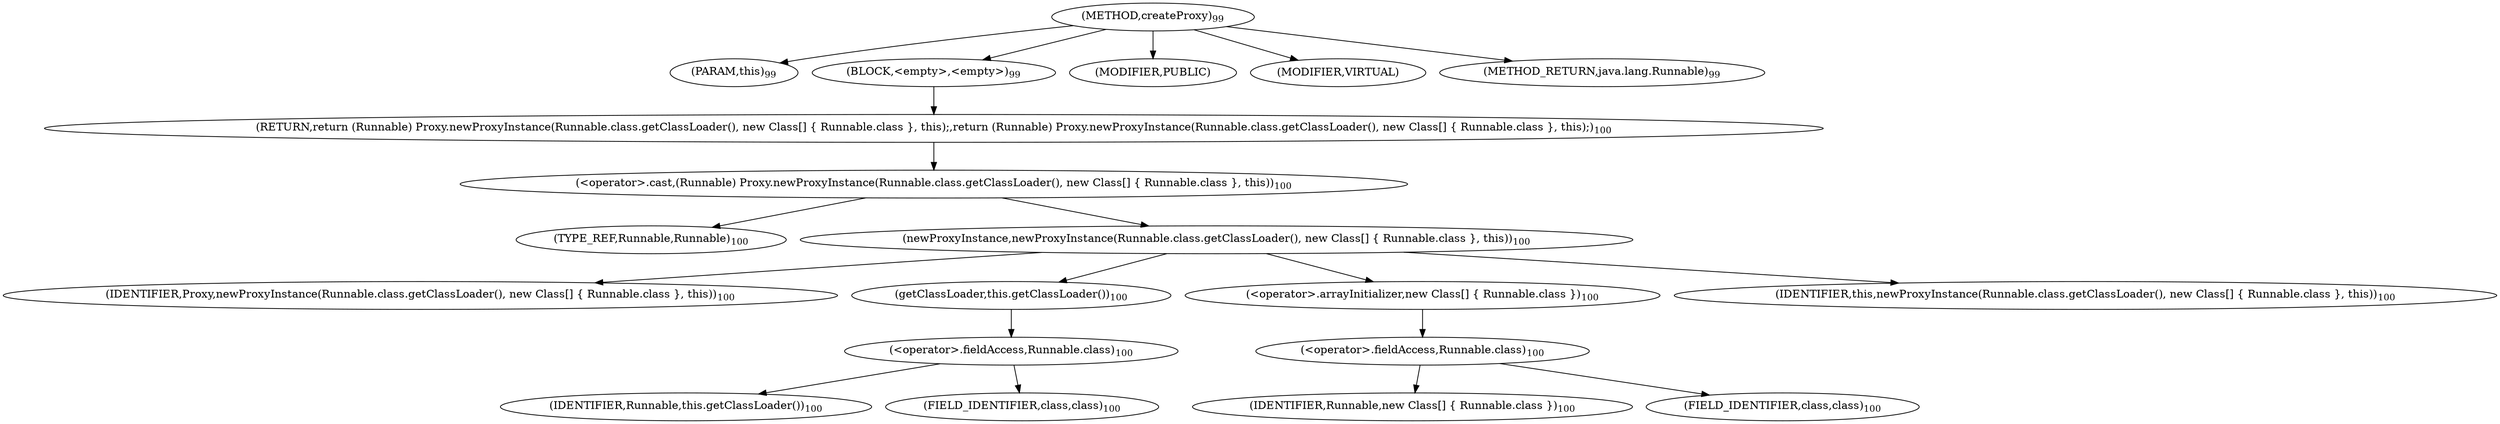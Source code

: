 digraph "createProxy" {  
"230" [label = <(METHOD,createProxy)<SUB>99</SUB>> ]
"18" [label = <(PARAM,this)<SUB>99</SUB>> ]
"231" [label = <(BLOCK,&lt;empty&gt;,&lt;empty&gt;)<SUB>99</SUB>> ]
"232" [label = <(RETURN,return (Runnable) Proxy.newProxyInstance(Runnable.class.getClassLoader(), new Class[] { Runnable.class }, this);,return (Runnable) Proxy.newProxyInstance(Runnable.class.getClassLoader(), new Class[] { Runnable.class }, this);)<SUB>100</SUB>> ]
"233" [label = <(&lt;operator&gt;.cast,(Runnable) Proxy.newProxyInstance(Runnable.class.getClassLoader(), new Class[] { Runnable.class }, this))<SUB>100</SUB>> ]
"234" [label = <(TYPE_REF,Runnable,Runnable)<SUB>100</SUB>> ]
"235" [label = <(newProxyInstance,newProxyInstance(Runnable.class.getClassLoader(), new Class[] { Runnable.class }, this))<SUB>100</SUB>> ]
"236" [label = <(IDENTIFIER,Proxy,newProxyInstance(Runnable.class.getClassLoader(), new Class[] { Runnable.class }, this))<SUB>100</SUB>> ]
"237" [label = <(getClassLoader,this.getClassLoader())<SUB>100</SUB>> ]
"238" [label = <(&lt;operator&gt;.fieldAccess,Runnable.class)<SUB>100</SUB>> ]
"239" [label = <(IDENTIFIER,Runnable,this.getClassLoader())<SUB>100</SUB>> ]
"240" [label = <(FIELD_IDENTIFIER,class,class)<SUB>100</SUB>> ]
"241" [label = <(&lt;operator&gt;.arrayInitializer,new Class[] { Runnable.class })<SUB>100</SUB>> ]
"242" [label = <(&lt;operator&gt;.fieldAccess,Runnable.class)<SUB>100</SUB>> ]
"243" [label = <(IDENTIFIER,Runnable,new Class[] { Runnable.class })<SUB>100</SUB>> ]
"244" [label = <(FIELD_IDENTIFIER,class,class)<SUB>100</SUB>> ]
"17" [label = <(IDENTIFIER,this,newProxyInstance(Runnable.class.getClassLoader(), new Class[] { Runnable.class }, this))<SUB>100</SUB>> ]
"245" [label = <(MODIFIER,PUBLIC)> ]
"246" [label = <(MODIFIER,VIRTUAL)> ]
"247" [label = <(METHOD_RETURN,java.lang.Runnable)<SUB>99</SUB>> ]
  "230" -> "18" 
  "230" -> "231" 
  "230" -> "245" 
  "230" -> "246" 
  "230" -> "247" 
  "231" -> "232" 
  "232" -> "233" 
  "233" -> "234" 
  "233" -> "235" 
  "235" -> "236" 
  "235" -> "237" 
  "235" -> "241" 
  "235" -> "17" 
  "237" -> "238" 
  "238" -> "239" 
  "238" -> "240" 
  "241" -> "242" 
  "242" -> "243" 
  "242" -> "244" 
}
